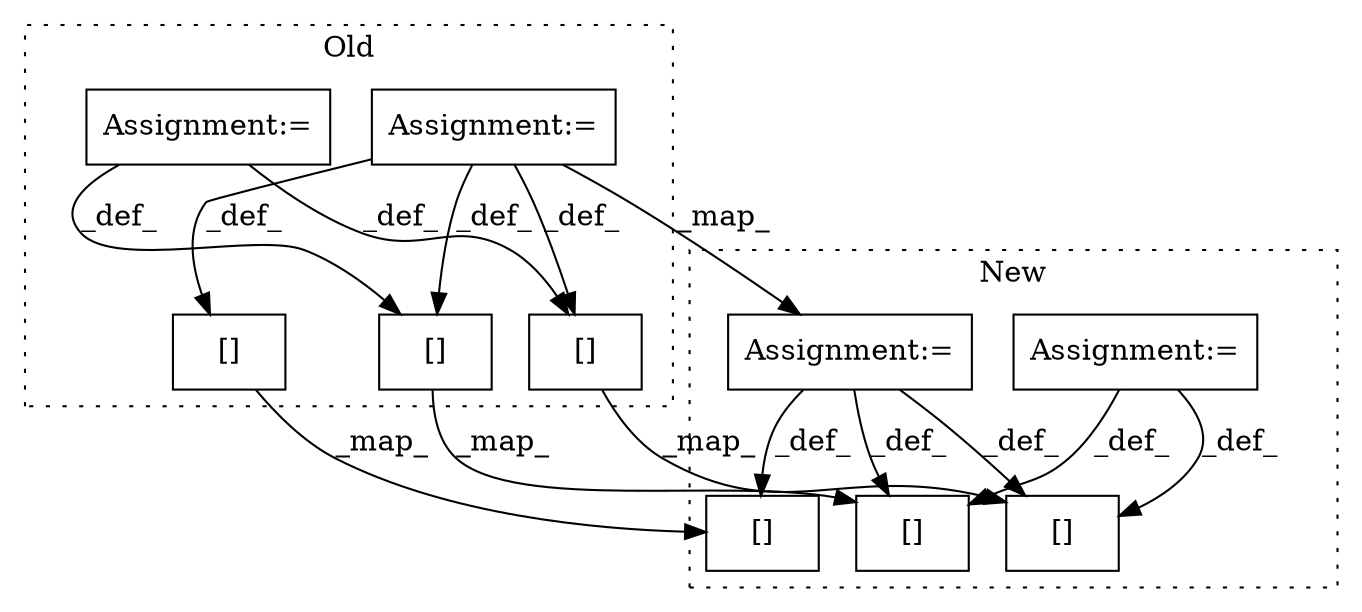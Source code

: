 digraph G {
subgraph cluster0 {
1 [label="[]" a="2" s="2653,2659" l="3,1" shape="box"];
4 [label="Assignment:=" a="7" s="1626" l="7" shape="box"];
6 [label="[]" a="2" s="2336,2347" l="10,1" shape="box"];
7 [label="Assignment:=" a="7" s="1643" l="1" shape="box"];
9 [label="[]" a="2" s="2714,2726" l="10,1" shape="box"];
label = "Old";
style="dotted";
}
subgraph cluster1 {
2 [label="[]" a="2" s="2653,2659" l="3,1" shape="box"];
3 [label="Assignment:=" a="7" s="1694" l="7" shape="box"];
5 [label="[]" a="2" s="2336,2347" l="10,1" shape="box"];
8 [label="Assignment:=" a="7" s="1683" l="1" shape="box"];
10 [label="[]" a="2" s="2714,2726" l="10,1" shape="box"];
label = "New";
style="dotted";
}
1 -> 2 [label="_map_"];
3 -> 5 [label="_def_"];
3 -> 2 [label="_def_"];
4 -> 1 [label="_def_"];
4 -> 6 [label="_def_"];
6 -> 5 [label="_map_"];
7 -> 1 [label="_def_"];
7 -> 6 [label="_def_"];
7 -> 8 [label="_map_"];
7 -> 9 [label="_def_"];
8 -> 2 [label="_def_"];
8 -> 5 [label="_def_"];
8 -> 10 [label="_def_"];
9 -> 10 [label="_map_"];
}